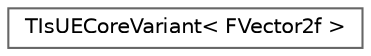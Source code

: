 digraph "Graphical Class Hierarchy"
{
 // INTERACTIVE_SVG=YES
 // LATEX_PDF_SIZE
  bgcolor="transparent";
  edge [fontname=Helvetica,fontsize=10,labelfontname=Helvetica,labelfontsize=10];
  node [fontname=Helvetica,fontsize=10,shape=box,height=0.2,width=0.4];
  rankdir="LR";
  Node0 [id="Node000000",label="TIsUECoreVariant\< FVector2f \>",height=0.2,width=0.4,color="grey40", fillcolor="white", style="filled",URL="$d2/dc4/structTIsUECoreVariant_3_01FVector2f_01_4.html",tooltip=" "];
}

